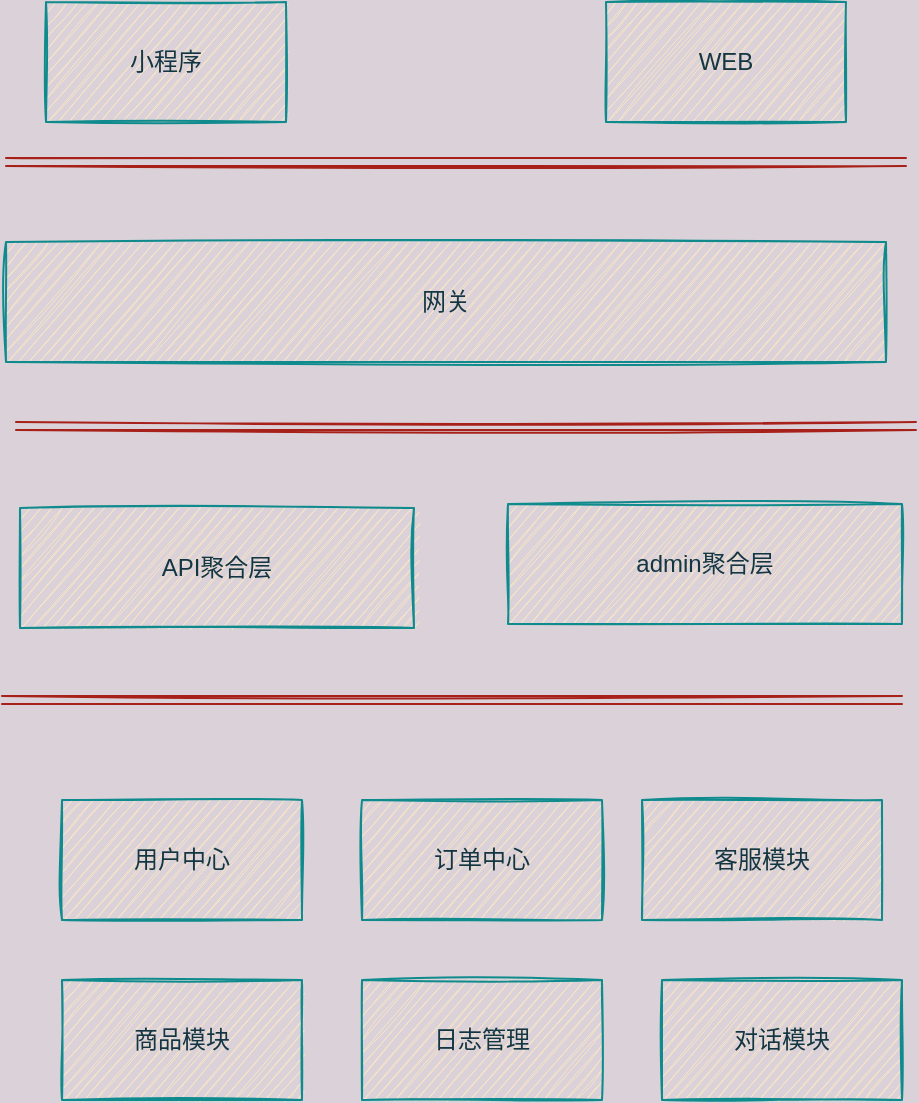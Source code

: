 <mxfile version="14.4.9" type="github">
  <diagram id="wYlke4VY2Ae1O9RU0sDJ" name="第 1 页">
    <mxGraphModel dx="1426" dy="913" grid="0" gridSize="10" guides="1" tooltips="1" connect="1" arrows="1" fold="1" page="1" pageScale="1" pageWidth="1169" pageHeight="827" background="#DAD2D8" math="0" shadow="0">
      <root>
        <mxCell id="0" />
        <mxCell id="1" parent="0" />
        <mxCell id="2S8JFcUNcYetvbFkob-V-1" value="小程序" style="whiteSpace=wrap;html=1;fillColor=#FAE5C7;strokeColor=#0F8B8D;fontColor=#143642;sketch=1;" parent="1" vertex="1">
          <mxGeometry x="260" y="60" width="120" height="60" as="geometry" />
        </mxCell>
        <mxCell id="2S8JFcUNcYetvbFkob-V-2" value="WEB" style="whiteSpace=wrap;html=1;fillColor=#FAE5C7;strokeColor=#0F8B8D;fontColor=#143642;sketch=1;" parent="1" vertex="1">
          <mxGeometry x="540" y="60" width="120" height="60" as="geometry" />
        </mxCell>
        <mxCell id="2S8JFcUNcYetvbFkob-V-8" value="" style="shape=link;html=1;strokeColor=#A8201A;fontColor=#143642;labelBackgroundColor=#DAD2D8;sketch=1;" parent="1" edge="1">
          <mxGeometry width="100" relative="1" as="geometry">
            <mxPoint x="240" y="140" as="sourcePoint" />
            <mxPoint x="690" y="140" as="targetPoint" />
          </mxGeometry>
        </mxCell>
        <mxCell id="2S8JFcUNcYetvbFkob-V-11" value="网关" style="whiteSpace=wrap;html=1;fillColor=#FAE5C7;strokeColor=#0F8B8D;fontColor=#143642;sketch=1;" parent="1" vertex="1">
          <mxGeometry x="240" y="180" width="440" height="60" as="geometry" />
        </mxCell>
        <mxCell id="m2LOqYEdOuod_5D4nzQ--7" value="API聚合层" style="whiteSpace=wrap;html=1;fillColor=#FAE5C7;strokeColor=#0F8B8D;fontColor=#143642;sketch=1;" parent="1" vertex="1">
          <mxGeometry x="247" y="313" width="197" height="60" as="geometry" />
        </mxCell>
        <mxCell id="m2LOqYEdOuod_5D4nzQ--8" value="" style="shape=link;html=1;strokeColor=#A8201A;fontColor=#143642;labelBackgroundColor=#DAD2D8;sketch=1;" parent="1" edge="1">
          <mxGeometry width="100" relative="1" as="geometry">
            <mxPoint x="245" y="272" as="sourcePoint" />
            <mxPoint x="695" y="272" as="targetPoint" />
          </mxGeometry>
        </mxCell>
        <mxCell id="m2LOqYEdOuod_5D4nzQ--9" value="admin聚合层" style="whiteSpace=wrap;html=1;fillColor=#FAE5C7;strokeColor=#0F8B8D;fontColor=#143642;sketch=1;" parent="1" vertex="1">
          <mxGeometry x="491" y="311" width="197" height="60" as="geometry" />
        </mxCell>
        <mxCell id="2S8JFcUNcYetvbFkob-V-12" value="" style="shape=link;html=1;strokeColor=#A8201A;fontColor=#143642;labelBackgroundColor=#DAD2D8;sketch=1;" parent="1" edge="1">
          <mxGeometry x="238" y="409" width="100" as="geometry">
            <mxPoint x="238" y="409" as="sourcePoint" />
            <mxPoint x="688" y="409" as="targetPoint" />
          </mxGeometry>
        </mxCell>
        <mxCell id="2S8JFcUNcYetvbFkob-V-14" value="用户中心" style="whiteSpace=wrap;html=1;fillColor=#FAE5C7;strokeColor=#0F8B8D;fontColor=#143642;sketch=1;" parent="1" vertex="1">
          <mxGeometry x="268" y="459" width="120" height="60" as="geometry" />
        </mxCell>
        <mxCell id="2S8JFcUNcYetvbFkob-V-15" value="订单中心" style="whiteSpace=wrap;html=1;fillColor=#FAE5C7;strokeColor=#0F8B8D;fontColor=#143642;sketch=1;" parent="1" vertex="1">
          <mxGeometry x="418" y="459" width="120" height="60" as="geometry" />
        </mxCell>
        <mxCell id="2S8JFcUNcYetvbFkob-V-16" value="客服模块" style="whiteSpace=wrap;html=1;fillColor=#FAE5C7;strokeColor=#0F8B8D;fontColor=#143642;sketch=1;" parent="1" vertex="1">
          <mxGeometry x="558" y="459" width="120" height="60" as="geometry" />
        </mxCell>
        <mxCell id="2S8JFcUNcYetvbFkob-V-17" value="商品模块" style="whiteSpace=wrap;html=1;fillColor=#FAE5C7;strokeColor=#0F8B8D;fontColor=#143642;sketch=1;" parent="1" vertex="1">
          <mxGeometry x="268" y="549" width="120" height="60" as="geometry" />
        </mxCell>
        <mxCell id="2S8JFcUNcYetvbFkob-V-18" value="日志管理" style="whiteSpace=wrap;html=1;fillColor=#FAE5C7;strokeColor=#0F8B8D;fontColor=#143642;sketch=1;" parent="1" vertex="1">
          <mxGeometry x="418" y="549" width="120" height="60" as="geometry" />
        </mxCell>
        <mxCell id="2S8JFcUNcYetvbFkob-V-19" value="对话模块" style="whiteSpace=wrap;html=1;fillColor=#FAE5C7;strokeColor=#0F8B8D;fontColor=#143642;sketch=1;" parent="1" vertex="1">
          <mxGeometry x="568" y="549" width="120" height="60" as="geometry" />
        </mxCell>
      </root>
    </mxGraphModel>
  </diagram>
</mxfile>
